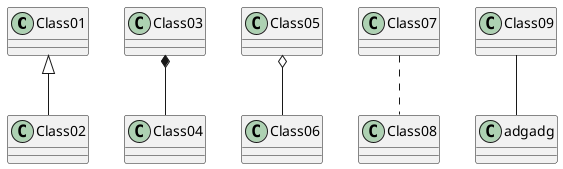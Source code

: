 @startuml test
Class01 <|-- Class02
Class03 *-- Class04
Class05 o-- Class06
Class07 .. Class08
Class09 -- adgadg
@enduml
